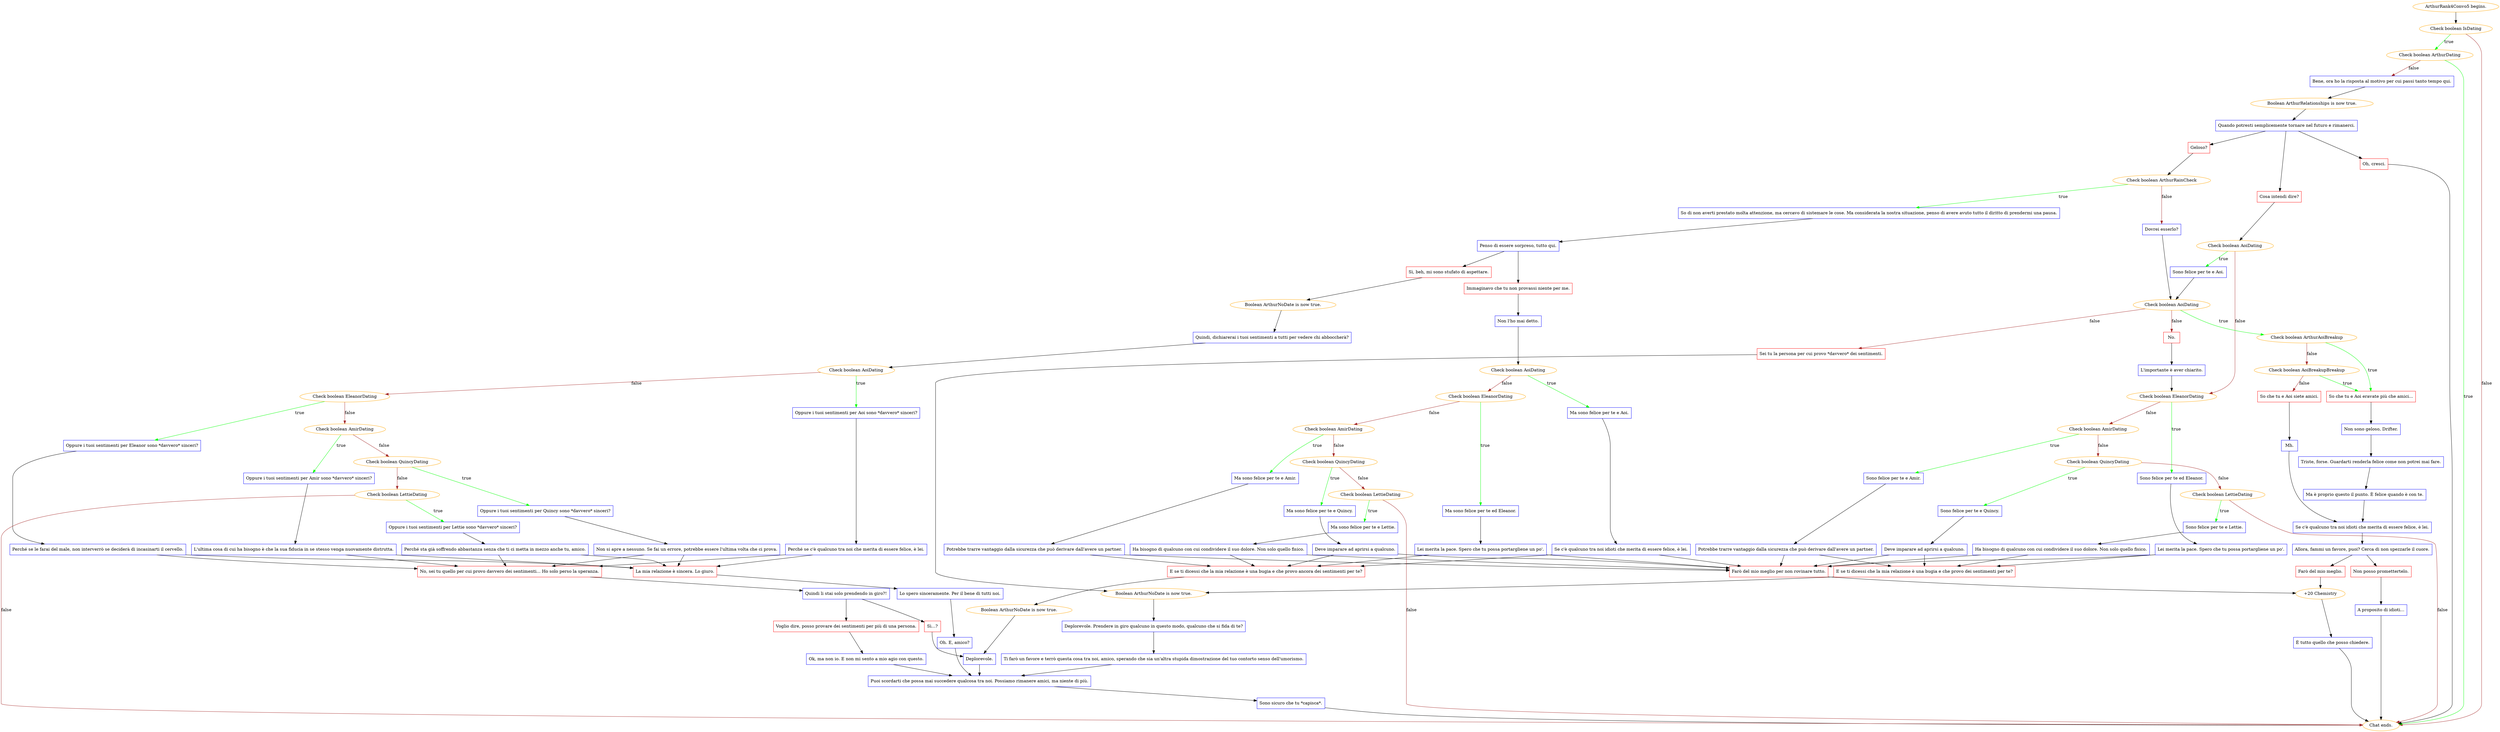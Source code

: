 digraph {
	"ArthurRank4Convo5 begins." [color=orange];
		"ArthurRank4Convo5 begins." -> j2018845881;
	j2018845881 [label="Check boolean IsDating",color=orange];
		j2018845881 -> j2993237603 [label=true,color=green];
		j2018845881 -> "Chat ends." [label=false,color=brown];
	j2993237603 [label="Check boolean ArthurDating",color=orange];
		j2993237603 -> "Chat ends." [label=true,color=green];
		j2993237603 -> j705200724 [label=false,color=brown];
	"Chat ends." [color=orange];
	j705200724 [label="Bene, ora ho la risposta al motivo per cui passi tanto tempo qui.",shape=box,color=blue];
		j705200724 -> j3604255376;
	j3604255376 [label="Boolean ArthurRelationships is now true.",color=orange];
		j3604255376 -> j465982341;
	j465982341 [label="Quando potresti semplicemente tornare nel futuro e rimanerci.",shape=box,color=blue];
		j465982341 -> j358406246;
		j465982341 -> j1296133409;
		j465982341 -> j3001357010;
	j358406246 [label="Oh, cresci.",shape=box,color=red];
		j358406246 -> "Chat ends.";
	j1296133409 [label="Geloso?",shape=box,color=red];
		j1296133409 -> j1876090925;
	j3001357010 [label="Cosa intendi dire?",shape=box,color=red];
		j3001357010 -> j3574252422;
	j1876090925 [label="Check boolean ArthurRainCheck",color=orange];
		j1876090925 -> j3066857713 [label=true,color=green];
		j1876090925 -> j748276675 [label=false,color=brown];
	j3574252422 [label="Check boolean AoiDating",color=orange];
		j3574252422 -> j1433805940 [label=true,color=green];
		j3574252422 -> j1759626161 [label=false,color=brown];
	j3066857713 [label="So di non averti prestato molta attenzione, ma cercavo di sistemare le cose. Ma considerata la nostra situazione, penso di avere avuto tutto il diritto di prendermi una pausa.",shape=box,color=blue];
		j3066857713 -> j1221103692;
	j748276675 [label="Dovrei esserlo?",shape=box,color=blue];
		j748276675 -> j2279261553;
	j1433805940 [label="Sono felice per te e Aoi.",shape=box,color=blue];
		j1433805940 -> j2279261553;
	j1759626161 [label="Check boolean EleanorDating",color=orange];
		j1759626161 -> j2373166231 [label=true,color=green];
		j1759626161 -> j4274557196 [label=false,color=brown];
	j1221103692 [label="Penso di essere sorpreso, tutto qui.",shape=box,color=blue];
		j1221103692 -> j598549135;
		j1221103692 -> j3321572569;
	j2279261553 [label="Check boolean AoiDating",color=orange];
		j2279261553 -> j1863277533 [label=true,color=green];
		j2279261553 -> j1531082508 [label=false,color=brown];
		j2279261553 -> j4193499622 [label=false,color=brown];
	j2373166231 [label="Sono felice per te ed Eleanor.",shape=box,color=blue];
		j2373166231 -> j1545845735;
	j4274557196 [label="Check boolean AmirDating",color=orange];
		j4274557196 -> j3050281751 [label=true,color=green];
		j4274557196 -> j1675108729 [label=false,color=brown];
	j598549135 [label="Immaginavo che tu non provassi niente per me.",shape=box,color=red];
		j598549135 -> j2172750811;
	j3321572569 [label="Sì, beh, mi sono stufato di aspettare.",shape=box,color=red];
		j3321572569 -> j3916881532;
	j1863277533 [label="Check boolean ArthurAoiBreakup",color=orange];
		j1863277533 -> j3823673691 [label=true,color=green];
		j1863277533 -> j1641706424 [label=false,color=brown];
	j1531082508 [label="No.",shape=box,color=red];
		j1531082508 -> j3853543100;
	j4193499622 [label="Sei tu la persona per cui provo *davvero* dei sentimenti.",shape=box,color=red];
		j4193499622 -> j893485332;
	j1545845735 [label="Lei merita la pace. Spero che tu possa portargliene un po'.",shape=box,color=blue];
		j1545845735 -> j2889624421;
		j1545845735 -> j1717256436;
	j3050281751 [label="Sono felice per te e Amir.",shape=box,color=blue];
		j3050281751 -> j4220831139;
	j1675108729 [label="Check boolean QuincyDating",color=orange];
		j1675108729 -> j4153746111 [label=true,color=green];
		j1675108729 -> j3895399393 [label=false,color=brown];
	j2172750811 [label="Non l'ho mai detto.",shape=box,color=blue];
		j2172750811 -> j1292584064;
	j3916881532 [label="Boolean ArthurNoDate is now true.",color=orange];
		j3916881532 -> j1288074962;
	j3823673691 [label="So che tu e Aoi eravate più che amici...",shape=box,color=red];
		j3823673691 -> j3600603006;
	j1641706424 [label="Check boolean AoiBreakupBreakup",color=orange];
		j1641706424 -> j3823673691 [label=true,color=green];
		j1641706424 -> j238800429 [label=false,color=brown];
	j3853543100 [label="L'importante è aver chiarito.",shape=box,color=blue];
		j3853543100 -> j1759626161;
	j893485332 [label="Boolean ArthurNoDate is now true.",color=orange];
		j893485332 -> j4164003774;
	j2889624421 [label="Farò del mio meglio per non rovinare tutto.",shape=box,color=red];
		j2889624421 -> j877715212;
	j1717256436 [label="E se ti dicessi che la mia relazione è una bugia e che provo dei sentimenti per te?",shape=box,color=red];
		j1717256436 -> j893485332;
	j4220831139 [label="Potrebbe trarre vantaggio dalla sicurezza che può derivare dall'avere un partner.",shape=box,color=blue];
		j4220831139 -> j2889624421;
		j4220831139 -> j1717256436;
	j4153746111 [label="Sono felice per te e Quincy.",shape=box,color=blue];
		j4153746111 -> j2361449186;
	j3895399393 [label="Check boolean LettieDating",color=orange];
		j3895399393 -> j1308618396 [label=true,color=green];
		j3895399393 -> "Chat ends." [label=false,color=brown];
	j1292584064 [label="Check boolean AoiDating",color=orange];
		j1292584064 -> j2828567893 [label=true,color=green];
		j1292584064 -> j1044422633 [label=false,color=brown];
	j1288074962 [label="Quindi, dichiarerai i tuoi sentimenti a tutti per vedere chi abboccherà?",shape=box,color=blue];
		j1288074962 -> j2578975380;
	j3600603006 [label="Non sono geloso, Drifter.",shape=box,color=blue];
		j3600603006 -> j1302457824;
	j238800429 [label="So che tu e Aoi siete amici.",shape=box,color=red];
		j238800429 -> j3987948907;
	j4164003774 [label="Deplorevole. Prendere in giro qualcuno in questo modo, qualcuno che si fida di te?",shape=box,color=blue];
		j4164003774 -> j2299335062;
	j877715212 [label="+20 Chemistry",color=orange];
		j877715212 -> j529806490;
	j2361449186 [label="Deve imparare ad aprirsi a qualcuno.",shape=box,color=blue];
		j2361449186 -> j2889624421;
		j2361449186 -> j1717256436;
	j1308618396 [label="Sono felice per te e Lettie.",shape=box,color=blue];
		j1308618396 -> j4163663530;
	j2828567893 [label="Ma sono felice per te e Aoi.",shape=box,color=blue];
		j2828567893 -> j368995062;
	j1044422633 [label="Check boolean EleanorDating",color=orange];
		j1044422633 -> j1662910403 [label=true,color=green];
		j1044422633 -> j2191467577 [label=false,color=brown];
	j2578975380 [label="Check boolean AoiDating",color=orange];
		j2578975380 -> j710671204 [label=true,color=green];
		j2578975380 -> j1553816266 [label=false,color=brown];
	j1302457824 [label="Triste, forse. Guardarti renderla felice come non potrei mai fare.",shape=box,color=blue];
		j1302457824 -> j1075839082;
	j3987948907 [label="Mh.",shape=box,color=blue];
		j3987948907 -> j3071689881;
	j2299335062 [label="Ti farò un favore e terrò questa cosa tra noi, amico, sperando che sia un'altra stupida dimostrazione del tuo contorto senso dell'umorismo.",shape=box,color=blue];
		j2299335062 -> j443298718;
	j529806490 [label="È tutto quello che posso chiedere.",shape=box,color=blue];
		j529806490 -> "Chat ends.";
	j4163663530 [label="Ha bisogno di qualcuno con cui condividere il suo dolore. Non solo quello fisico.",shape=box,color=blue];
		j4163663530 -> j2889624421;
		j4163663530 -> j1717256436;
	j368995062 [label="Se c'è qualcuno tra noi idioti che merita di essere felice, è lei.",shape=box,color=blue];
		j368995062 -> j2889624421;
		j368995062 -> j827128084;
	j1662910403 [label="Ma sono felice per te ed Eleanor.",shape=box,color=blue];
		j1662910403 -> j2380636308;
	j2191467577 [label="Check boolean AmirDating",color=orange];
		j2191467577 -> j2521032140 [label=true,color=green];
		j2191467577 -> j3786569169 [label=false,color=brown];
	j710671204 [label="Oppure i tuoi sentimenti per Aoi sono *davvero* sinceri?",shape=box,color=blue];
		j710671204 -> j3731364814;
	j1553816266 [label="Check boolean EleanorDating",color=orange];
		j1553816266 -> j1312499700 [label=true,color=green];
		j1553816266 -> j2704905820 [label=false,color=brown];
	j1075839082 [label="Ma è proprio questo il punto. È felice quando è con te.",shape=box,color=blue];
		j1075839082 -> j3071689881;
	j3071689881 [label="Se c'è qualcuno tra noi idioti che merita di essere felice, è lei.",shape=box,color=blue];
		j3071689881 -> j106435118;
	j443298718 [label="Puoi scordarti che possa mai succedere qualcosa tra noi. Possiamo rimanere amici, ma niente di più.",shape=box,color=blue];
		j443298718 -> j3098385101;
	j827128084 [label="E se ti dicessi che la mia relazione è una bugia e che provo ancora dei sentimenti per te?",shape=box,color=red];
		j827128084 -> j1350285809;
	j2380636308 [label="Lei merita la pace. Spero che tu possa portargliene un po'.",shape=box,color=blue];
		j2380636308 -> j2889624421;
		j2380636308 -> j827128084;
	j2521032140 [label="Ma sono felice per te e Amir.",shape=box,color=blue];
		j2521032140 -> j4137267700;
	j3786569169 [label="Check boolean QuincyDating",color=orange];
		j3786569169 -> j2263776244 [label=true,color=green];
		j3786569169 -> j500909637 [label=false,color=brown];
	j3731364814 [label="Perché se c'è qualcuno tra noi che merita di essere felice, è lei.",shape=box,color=blue];
		j3731364814 -> j1170963193;
		j3731364814 -> j399681548;
	j1312499700 [label="Oppure i tuoi sentimenti per Eleanor sono *davvero* sinceri?",shape=box,color=blue];
		j1312499700 -> j4024901560;
	j2704905820 [label="Check boolean AmirDating",color=orange];
		j2704905820 -> j539918747 [label=true,color=green];
		j2704905820 -> j1535484838 [label=false,color=brown];
	j106435118 [label="Allora, fammi un favore, puoi? Cerca di non spezzarle il cuore.",shape=box,color=blue];
		j106435118 -> j2800718927;
		j106435118 -> j418685654;
	j3098385101 [label="Sono sicuro che tu *capisca*.",shape=box,color=blue];
		j3098385101 -> "Chat ends.";
	j1350285809 [label="Boolean ArthurNoDate is now true.",color=orange];
		j1350285809 -> j741754002;
	j4137267700 [label="Potrebbe trarre vantaggio dalla sicurezza che può derivare dall'avere un partner.",shape=box,color=blue];
		j4137267700 -> j2889624421;
		j4137267700 -> j827128084;
	j2263776244 [label="Ma sono felice per te e Quincy.",shape=box,color=blue];
		j2263776244 -> j918568797;
	j500909637 [label="Check boolean LettieDating",color=orange];
		j500909637 -> j3559141065 [label=true,color=green];
		j500909637 -> "Chat ends." [label=false,color=brown];
	j1170963193 [label="La mia relazione è sincera. Lo giuro.",shape=box,color=red];
		j1170963193 -> j4063178662;
	j399681548 [label="No, sei tu quello per cui provo davvero dei sentimenti... Ho solo perso la speranza.",shape=box,color=red];
		j399681548 -> j4271386127;
	j4024901560 [label="Perché se le farai del male, non interverrò se deciderà di incasinarti il ​​cervello.",shape=box,color=blue];
		j4024901560 -> j1170963193;
		j4024901560 -> j399681548;
	j539918747 [label="Oppure i tuoi sentimenti per Amir sono *davvero* sinceri?",shape=box,color=blue];
		j539918747 -> j1517022236;
	j1535484838 [label="Check boolean QuincyDating",color=orange];
		j1535484838 -> j4286102213 [label=true,color=green];
		j1535484838 -> j2093702655 [label=false,color=brown];
	j2800718927 [label="Farò del mio meglio.",shape=box,color=red];
		j2800718927 -> j877715212;
	j418685654 [label="Non posso promettertelo.",shape=box,color=red];
		j418685654 -> j907090535;
	j741754002 [label="Deplorevole.",shape=box,color=blue];
		j741754002 -> j443298718;
	j918568797 [label="Deve imparare ad aprirsi a qualcuno.",shape=box,color=blue];
		j918568797 -> j2889624421;
		j918568797 -> j827128084;
	j3559141065 [label="Ma sono felice per te e Lettie.",shape=box,color=blue];
		j3559141065 -> j3638179593;
	j4063178662 [label="Lo spero sinceramente. Per il bene di tutti noi.",shape=box,color=blue];
		j4063178662 -> j2514141479;
	j4271386127 [label="Quindi li stai solo prendendo in giro?!",shape=box,color=blue];
		j4271386127 -> j2275035497;
		j4271386127 -> j75622776;
	j1517022236 [label="L'ultima cosa di cui ha bisogno è che la sua fiducia in se stesso venga nuovamente distrutta.",shape=box,color=blue];
		j1517022236 -> j1170963193;
		j1517022236 -> j399681548;
	j4286102213 [label="Oppure i tuoi sentimenti per Quincy sono *davvero* sinceri?",shape=box,color=blue];
		j4286102213 -> j1633085882;
	j2093702655 [label="Check boolean LettieDating",color=orange];
		j2093702655 -> j2518927002 [label=true,color=green];
		j2093702655 -> "Chat ends." [label=false,color=brown];
	j907090535 [label="A proposito di idioti...",shape=box,color=blue];
		j907090535 -> "Chat ends.";
	j3638179593 [label="Ha bisogno di qualcuno con cui condividere il suo dolore. Non solo quello fisico.",shape=box,color=blue];
		j3638179593 -> j2889624421;
		j3638179593 -> j827128084;
	j2514141479 [label="Oh. E, amico?",shape=box,color=blue];
		j2514141479 -> j443298718;
	j2275035497 [label="Voglio dire, posso provare dei sentimenti per più di una persona.",shape=box,color=red];
		j2275035497 -> j4260939685;
	j75622776 [label="Sì...?",shape=box,color=red];
		j75622776 -> j741754002;
	j1633085882 [label="Non si apre a nessuno. Se fai un errore, potrebbe essere l'ultima volta che ci prova.",shape=box,color=blue];
		j1633085882 -> j1170963193;
		j1633085882 -> j399681548;
	j2518927002 [label="Oppure i tuoi sentimenti per Lettie sono *davvero* sinceri?",shape=box,color=blue];
		j2518927002 -> j426974091;
	j4260939685 [label="Ok, ma non io. E non mi sento a mio agio con questo.",shape=box,color=blue];
		j4260939685 -> j443298718;
	j426974091 [label="Perché sta già soffrendo abbastanza senza che ti ci metta in mezzo anche tu, amico.",shape=box,color=blue];
		j426974091 -> j1170963193;
		j426974091 -> j399681548;
}